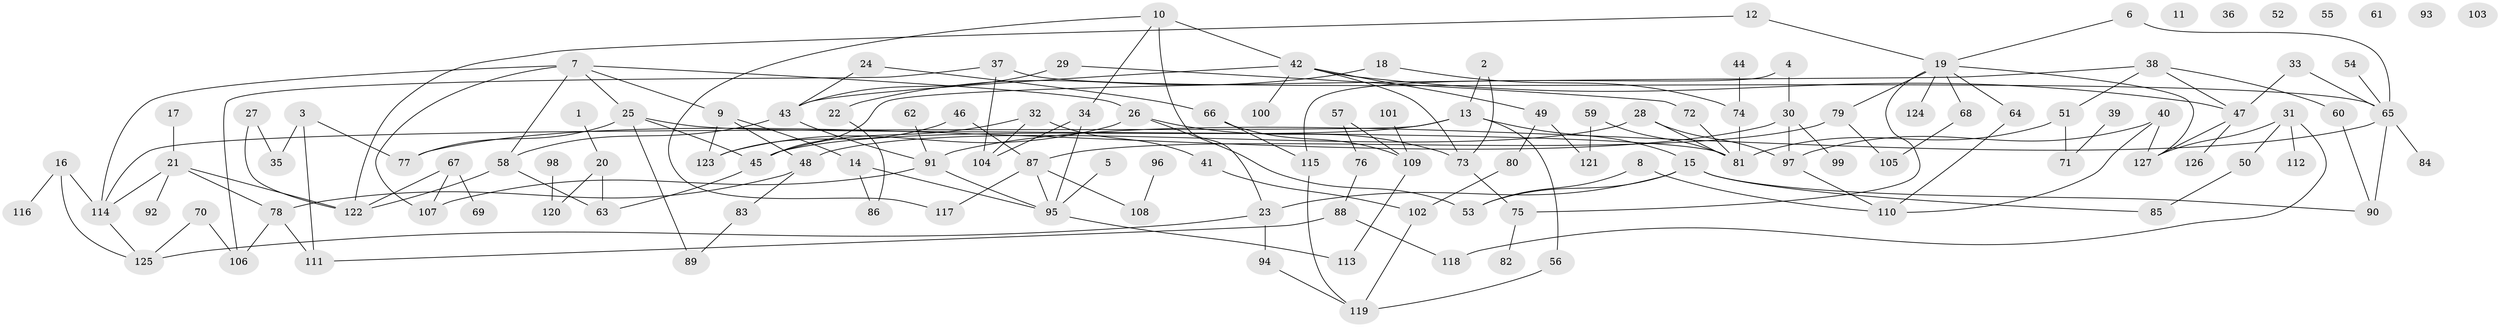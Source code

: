 // coarse degree distribution, {5: 0.22807017543859648, 8: 0.017543859649122806, 4: 0.07017543859649122, 3: 0.24561403508771928, 2: 0.2631578947368421, 7: 0.03508771929824561, 1: 0.05263157894736842, 6: 0.07017543859649122, 10: 0.017543859649122806}
// Generated by graph-tools (version 1.1) at 2025/35/03/04/25 23:35:50]
// undirected, 127 vertices, 171 edges
graph export_dot {
  node [color=gray90,style=filled];
  1;
  2;
  3;
  4;
  5;
  6;
  7;
  8;
  9;
  10;
  11;
  12;
  13;
  14;
  15;
  16;
  17;
  18;
  19;
  20;
  21;
  22;
  23;
  24;
  25;
  26;
  27;
  28;
  29;
  30;
  31;
  32;
  33;
  34;
  35;
  36;
  37;
  38;
  39;
  40;
  41;
  42;
  43;
  44;
  45;
  46;
  47;
  48;
  49;
  50;
  51;
  52;
  53;
  54;
  55;
  56;
  57;
  58;
  59;
  60;
  61;
  62;
  63;
  64;
  65;
  66;
  67;
  68;
  69;
  70;
  71;
  72;
  73;
  74;
  75;
  76;
  77;
  78;
  79;
  80;
  81;
  82;
  83;
  84;
  85;
  86;
  87;
  88;
  89;
  90;
  91;
  92;
  93;
  94;
  95;
  96;
  97;
  98;
  99;
  100;
  101;
  102;
  103;
  104;
  105;
  106;
  107;
  108;
  109;
  110;
  111;
  112;
  113;
  114;
  115;
  116;
  117;
  118;
  119;
  120;
  121;
  122;
  123;
  124;
  125;
  126;
  127;
  1 -- 20;
  2 -- 13;
  2 -- 73;
  3 -- 35;
  3 -- 77;
  3 -- 111;
  4 -- 30;
  4 -- 115;
  5 -- 95;
  6 -- 19;
  6 -- 65;
  7 -- 9;
  7 -- 25;
  7 -- 26;
  7 -- 58;
  7 -- 107;
  7 -- 114;
  8 -- 53;
  8 -- 110;
  9 -- 14;
  9 -- 48;
  9 -- 123;
  10 -- 23;
  10 -- 34;
  10 -- 42;
  10 -- 117;
  12 -- 19;
  12 -- 122;
  13 -- 15;
  13 -- 45;
  13 -- 56;
  13 -- 114;
  14 -- 86;
  14 -- 95;
  15 -- 23;
  15 -- 53;
  15 -- 85;
  15 -- 90;
  16 -- 114;
  16 -- 116;
  16 -- 125;
  17 -- 21;
  18 -- 22;
  18 -- 74;
  19 -- 64;
  19 -- 68;
  19 -- 75;
  19 -- 79;
  19 -- 124;
  19 -- 127;
  20 -- 63;
  20 -- 120;
  21 -- 78;
  21 -- 92;
  21 -- 114;
  21 -- 122;
  22 -- 86;
  23 -- 94;
  23 -- 125;
  24 -- 43;
  24 -- 66;
  25 -- 45;
  25 -- 77;
  25 -- 81;
  25 -- 89;
  26 -- 53;
  26 -- 73;
  26 -- 123;
  27 -- 35;
  27 -- 122;
  28 -- 48;
  28 -- 81;
  28 -- 97;
  29 -- 43;
  29 -- 72;
  30 -- 77;
  30 -- 97;
  30 -- 99;
  31 -- 50;
  31 -- 112;
  31 -- 118;
  31 -- 127;
  32 -- 41;
  32 -- 45;
  32 -- 104;
  33 -- 47;
  33 -- 65;
  34 -- 95;
  34 -- 104;
  37 -- 65;
  37 -- 104;
  37 -- 106;
  38 -- 45;
  38 -- 47;
  38 -- 51;
  38 -- 60;
  39 -- 71;
  40 -- 97;
  40 -- 110;
  40 -- 127;
  41 -- 102;
  42 -- 43;
  42 -- 47;
  42 -- 49;
  42 -- 73;
  42 -- 100;
  43 -- 58;
  43 -- 91;
  44 -- 74;
  45 -- 63;
  46 -- 87;
  46 -- 123;
  47 -- 126;
  47 -- 127;
  48 -- 78;
  48 -- 83;
  49 -- 80;
  49 -- 121;
  50 -- 85;
  51 -- 71;
  51 -- 81;
  54 -- 65;
  56 -- 119;
  57 -- 76;
  57 -- 109;
  58 -- 63;
  58 -- 122;
  59 -- 81;
  59 -- 121;
  60 -- 90;
  62 -- 91;
  64 -- 110;
  65 -- 84;
  65 -- 90;
  65 -- 91;
  66 -- 109;
  66 -- 115;
  67 -- 69;
  67 -- 107;
  67 -- 122;
  68 -- 105;
  70 -- 106;
  70 -- 125;
  72 -- 81;
  73 -- 75;
  74 -- 81;
  75 -- 82;
  76 -- 88;
  78 -- 106;
  78 -- 111;
  79 -- 87;
  79 -- 105;
  80 -- 102;
  83 -- 89;
  87 -- 95;
  87 -- 108;
  87 -- 117;
  88 -- 111;
  88 -- 118;
  91 -- 95;
  91 -- 107;
  94 -- 119;
  95 -- 113;
  96 -- 108;
  97 -- 110;
  98 -- 120;
  101 -- 109;
  102 -- 119;
  109 -- 113;
  114 -- 125;
  115 -- 119;
}
